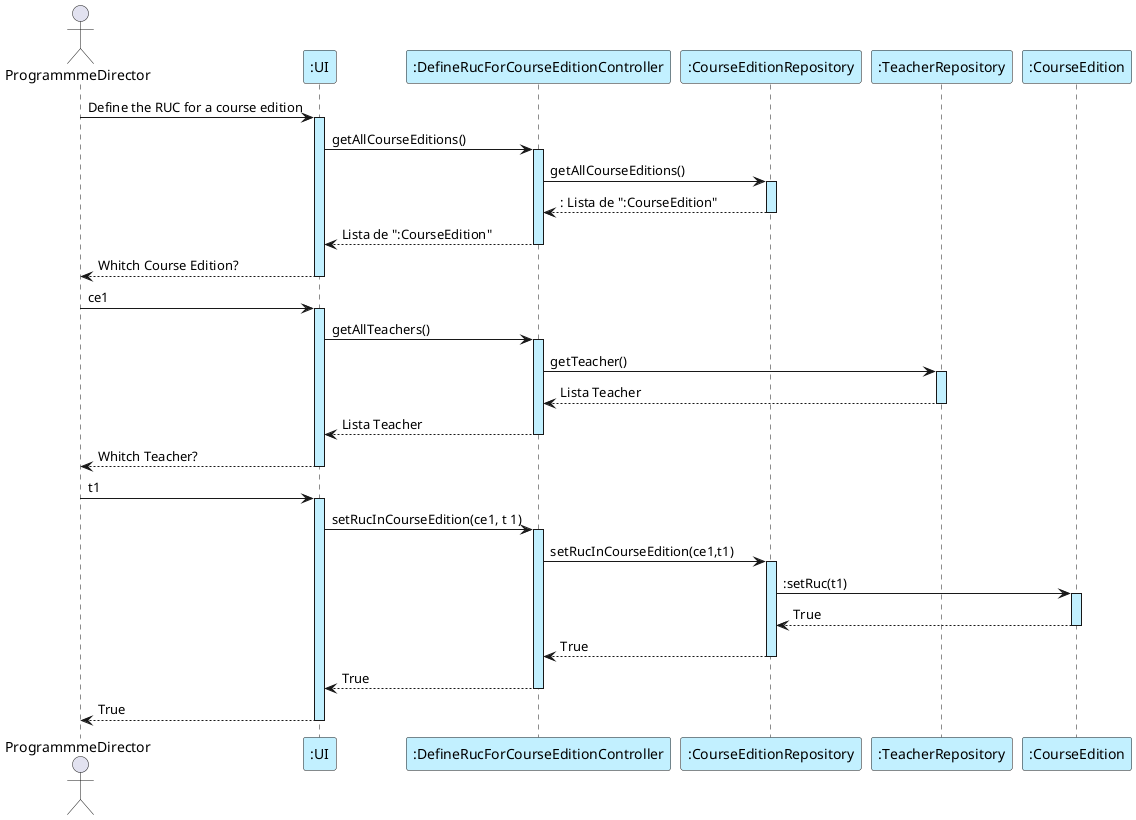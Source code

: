 @startuml
actor ProgrammmeDirector as PD
participant ":UI" as UI #application
participant ":DefineRucForCourseEditionController" as S #application
participant ":CourseEditionRepository" as CER #application
participant ":TeacherRepository" as TR #application
participant  ":CourseEdition" as CE #application


PD -> UI :Define the RUC for a course edition
activate UI #application
UI -> S  :getAllCourseEditions()
activate S #application
S -> CER :getAllCourseEditions()
activate CER #application
S <-- CER :: Lista de ":CourseEdition"
deactivate CER
UI <-- S : Lista de ":CourseEdition"
deactivate S
PD <-- UI :Whitch Course Edition?
deactivate
PD -> UI: ce1
activate UI #application
UI-> S :getAllTeachers()
activate S #application
S -> TR :getTeacher()
activate TR #application
TR --> S :Lista Teacher
deactivate TR
S --> UI :Lista Teacher
deactivate S
PD <-- UI : Whitch Teacher?
deactivate UI
PD -> UI: t1
activate UI #application
UI -> S : setRucInCourseEdition(ce1, t 1)
activate S #application
S -> CER : setRucInCourseEdition(ce1,t1)
activate CER #application
CER -> CE : :setRuc(t1)
activate CE #application
CER <-- CE : True
deactivate
S <-- CER :True
deactivate
S --> UI :True
deactivate S
UI --> PD : True
deactivate UI


@enduml